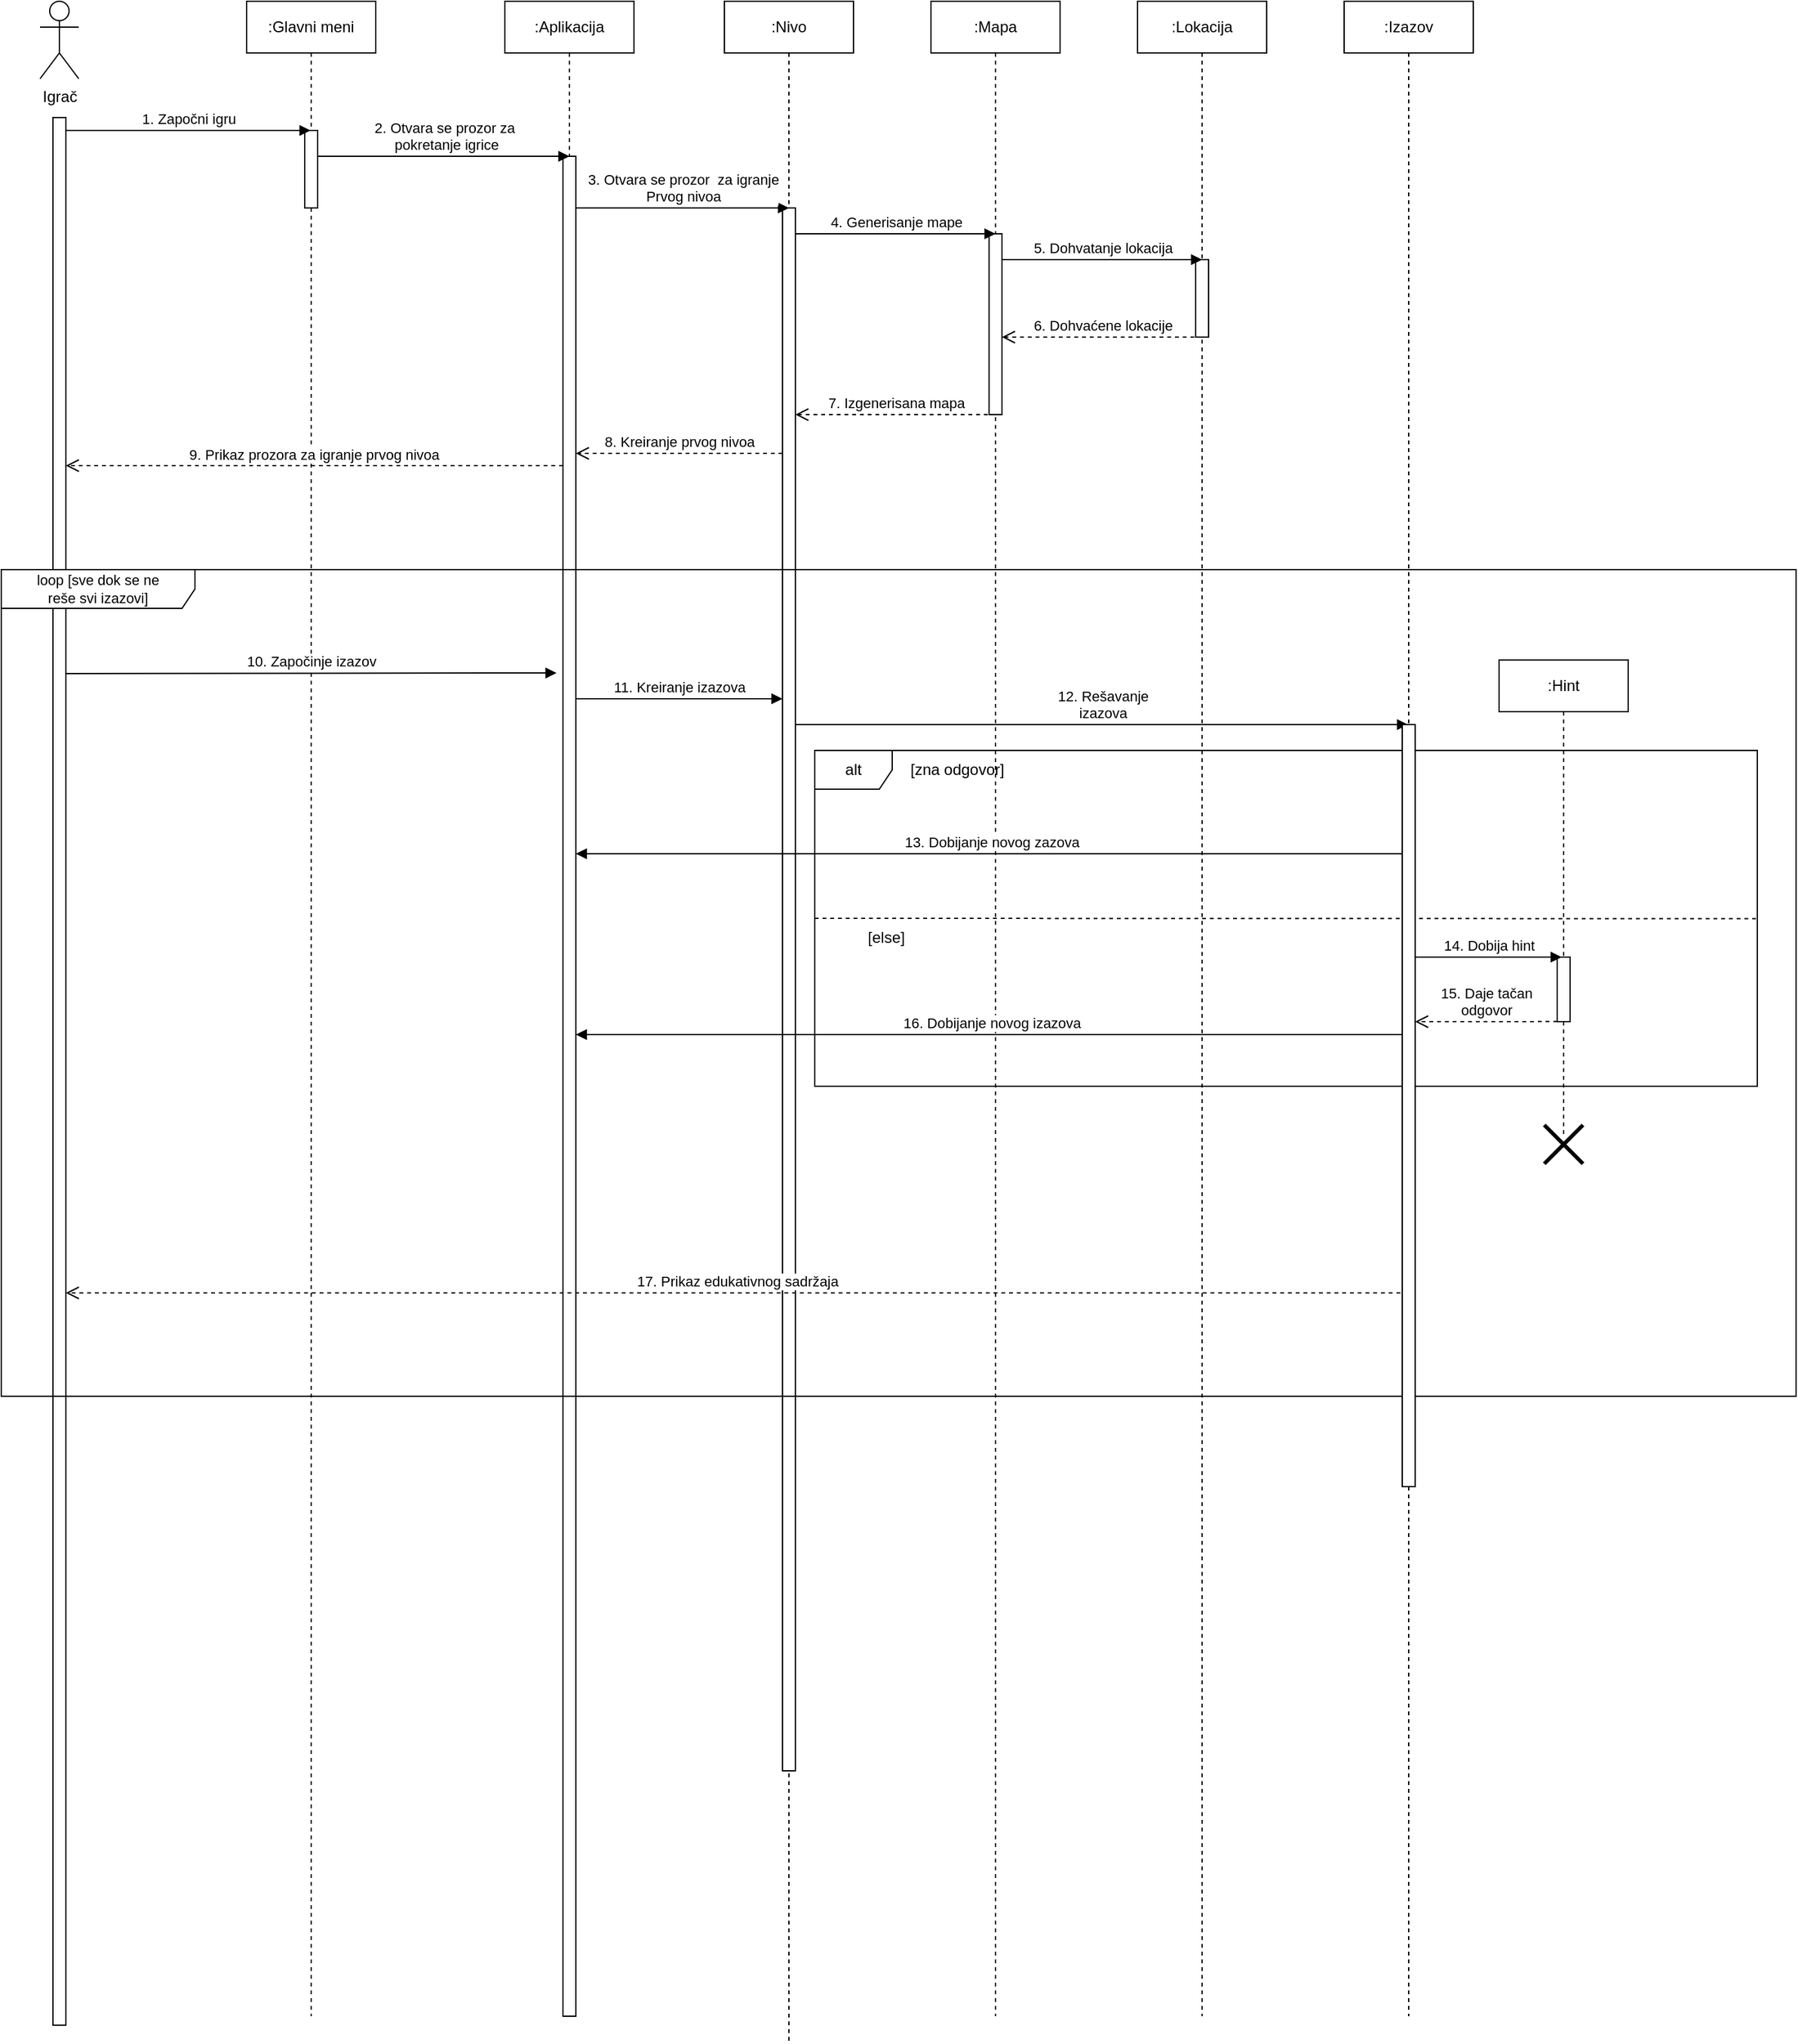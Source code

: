 <mxfile version="22.1.4" type="github">
  <diagram name="Page-1" id="2YBvvXClWsGukQMizWep">
    <mxGraphModel dx="1114" dy="615" grid="1" gridSize="10" guides="1" tooltips="1" connect="1" arrows="1" fold="1" page="1" pageScale="1" pageWidth="850" pageHeight="1100" math="0" shadow="0">
      <root>
        <mxCell id="0" />
        <mxCell id="1" parent="0" />
        <mxCell id="hXXFAV3YxGBH0Ydvt_z7-7" value="Igrač" style="shape=umlActor;verticalLabelPosition=bottom;verticalAlign=top;html=1;" parent="1" vertex="1">
          <mxGeometry x="40" y="40" width="30" height="60" as="geometry" />
        </mxCell>
        <mxCell id="hXXFAV3YxGBH0Ydvt_z7-12" value="" style="rounded=0;whiteSpace=wrap;html=1;rotation=90;" parent="1" vertex="1">
          <mxGeometry x="-683.45" y="863.46" width="1476.93" height="10" as="geometry" />
        </mxCell>
        <mxCell id="hXXFAV3YxGBH0Ydvt_z7-16" value=":Glavni meni" style="shape=umlLifeline;perimeter=lifelinePerimeter;whiteSpace=wrap;html=1;container=0;dropTarget=0;collapsible=0;recursiveResize=0;outlineConnect=0;portConstraint=eastwest;newEdgeStyle={&quot;edgeStyle&quot;:&quot;elbowEdgeStyle&quot;,&quot;elbow&quot;:&quot;vertical&quot;,&quot;curved&quot;:0,&quot;rounded&quot;:0};" parent="1" vertex="1">
          <mxGeometry x="200" y="40" width="100" height="1560" as="geometry" />
        </mxCell>
        <mxCell id="hXXFAV3YxGBH0Ydvt_z7-17" value="" style="html=1;points=[];perimeter=orthogonalPerimeter;outlineConnect=0;targetShapes=umlLifeline;portConstraint=eastwest;newEdgeStyle={&quot;edgeStyle&quot;:&quot;elbowEdgeStyle&quot;,&quot;elbow&quot;:&quot;vertical&quot;,&quot;curved&quot;:0,&quot;rounded&quot;:0};" parent="hXXFAV3YxGBH0Ydvt_z7-16" vertex="1">
          <mxGeometry x="45" y="100" width="10" height="60" as="geometry" />
        </mxCell>
        <mxCell id="hXXFAV3YxGBH0Ydvt_z7-18" value=":Aplikacija" style="shape=umlLifeline;perimeter=lifelinePerimeter;whiteSpace=wrap;html=1;container=0;dropTarget=0;collapsible=0;recursiveResize=0;outlineConnect=0;portConstraint=eastwest;newEdgeStyle={&quot;edgeStyle&quot;:&quot;elbowEdgeStyle&quot;,&quot;elbow&quot;:&quot;vertical&quot;,&quot;curved&quot;:0,&quot;rounded&quot;:0};size=40;" parent="1" vertex="1">
          <mxGeometry x="400" y="40" width="100" height="1560" as="geometry" />
        </mxCell>
        <mxCell id="hXXFAV3YxGBH0Ydvt_z7-19" value="" style="html=1;points=[];perimeter=orthogonalPerimeter;outlineConnect=0;targetShapes=umlLifeline;portConstraint=eastwest;newEdgeStyle={&quot;edgeStyle&quot;:&quot;elbowEdgeStyle&quot;,&quot;elbow&quot;:&quot;vertical&quot;,&quot;curved&quot;:0,&quot;rounded&quot;:0};" parent="hXXFAV3YxGBH0Ydvt_z7-18" vertex="1">
          <mxGeometry x="45" y="120" width="10" height="1440" as="geometry" />
        </mxCell>
        <mxCell id="hXXFAV3YxGBH0Ydvt_z7-20" value=":Nivo" style="shape=umlLifeline;perimeter=lifelinePerimeter;whiteSpace=wrap;html=1;container=0;dropTarget=0;collapsible=0;recursiveResize=0;outlineConnect=0;portConstraint=eastwest;newEdgeStyle={&quot;edgeStyle&quot;:&quot;elbowEdgeStyle&quot;,&quot;elbow&quot;:&quot;vertical&quot;,&quot;curved&quot;:0,&quot;rounded&quot;:0};" parent="1" vertex="1">
          <mxGeometry x="570" y="40" width="100" height="1580" as="geometry" />
        </mxCell>
        <mxCell id="hXXFAV3YxGBH0Ydvt_z7-21" value="" style="html=1;points=[];perimeter=orthogonalPerimeter;outlineConnect=0;targetShapes=umlLifeline;portConstraint=eastwest;newEdgeStyle={&quot;edgeStyle&quot;:&quot;elbowEdgeStyle&quot;,&quot;elbow&quot;:&quot;vertical&quot;,&quot;curved&quot;:0,&quot;rounded&quot;:0};" parent="hXXFAV3YxGBH0Ydvt_z7-20" vertex="1">
          <mxGeometry x="45" y="160" width="10" height="1210" as="geometry" />
        </mxCell>
        <mxCell id="hXXFAV3YxGBH0Ydvt_z7-22" value="1. Započni igru" style="html=1;verticalAlign=bottom;endArrow=block;edgeStyle=elbowEdgeStyle;elbow=vertical;curved=0;rounded=0;" parent="1" target="hXXFAV3YxGBH0Ydvt_z7-16" edge="1">
          <mxGeometry relative="1" as="geometry">
            <mxPoint x="60" y="140" as="sourcePoint" />
            <Array as="points">
              <mxPoint x="145" y="140" />
            </Array>
            <mxPoint x="230" y="140" as="targetPoint" />
          </mxGeometry>
        </mxCell>
        <mxCell id="hXXFAV3YxGBH0Ydvt_z7-23" value="&lt;div&gt;2. Otvara se prozor za&lt;/div&gt;&lt;div&gt;&amp;nbsp;pokretanje igrice&lt;br&gt;&lt;/div&gt;" style="html=1;verticalAlign=bottom;endArrow=block;edgeStyle=elbowEdgeStyle;elbow=vertical;curved=0;rounded=0;" parent="1" source="hXXFAV3YxGBH0Ydvt_z7-17" edge="1">
          <mxGeometry x="0.005" relative="1" as="geometry">
            <mxPoint x="260" y="160" as="sourcePoint" />
            <Array as="points">
              <mxPoint x="365" y="160" />
            </Array>
            <mxPoint x="450" y="160" as="targetPoint" />
            <mxPoint as="offset" />
          </mxGeometry>
        </mxCell>
        <mxCell id="hXXFAV3YxGBH0Ydvt_z7-24" value=":Mapa" style="shape=umlLifeline;perimeter=lifelinePerimeter;whiteSpace=wrap;html=1;container=0;dropTarget=0;collapsible=0;recursiveResize=0;outlineConnect=0;portConstraint=eastwest;newEdgeStyle={&quot;edgeStyle&quot;:&quot;elbowEdgeStyle&quot;,&quot;elbow&quot;:&quot;vertical&quot;,&quot;curved&quot;:0,&quot;rounded&quot;:0};" parent="1" vertex="1">
          <mxGeometry x="730" y="40" width="100" height="1560" as="geometry" />
        </mxCell>
        <mxCell id="hXXFAV3YxGBH0Ydvt_z7-25" value="" style="html=1;points=[];perimeter=orthogonalPerimeter;outlineConnect=0;targetShapes=umlLifeline;portConstraint=eastwest;newEdgeStyle={&quot;edgeStyle&quot;:&quot;elbowEdgeStyle&quot;,&quot;elbow&quot;:&quot;vertical&quot;,&quot;curved&quot;:0,&quot;rounded&quot;:0};" parent="hXXFAV3YxGBH0Ydvt_z7-24" vertex="1">
          <mxGeometry x="45" y="180" width="10" height="140" as="geometry" />
        </mxCell>
        <mxCell id="hXXFAV3YxGBH0Ydvt_z7-26" value="&lt;div&gt;3. Otvara se prozor&amp;nbsp; za igranje&lt;/div&gt;&lt;div&gt;Prvog nivoa&lt;br&gt;&lt;/div&gt;" style="html=1;verticalAlign=bottom;endArrow=block;edgeStyle=elbowEdgeStyle;elbow=vertical;curved=0;rounded=0;" parent="1" source="hXXFAV3YxGBH0Ydvt_z7-19" edge="1">
          <mxGeometry x="-0.001" relative="1" as="geometry">
            <mxPoint x="460" y="200" as="sourcePoint" />
            <Array as="points" />
            <mxPoint x="620.07" y="199.86" as="targetPoint" />
            <mxPoint as="offset" />
          </mxGeometry>
        </mxCell>
        <mxCell id="hXXFAV3YxGBH0Ydvt_z7-27" value=":Lokacija" style="shape=umlLifeline;perimeter=lifelinePerimeter;whiteSpace=wrap;html=1;container=0;dropTarget=0;collapsible=0;recursiveResize=0;outlineConnect=0;portConstraint=eastwest;newEdgeStyle={&quot;edgeStyle&quot;:&quot;elbowEdgeStyle&quot;,&quot;elbow&quot;:&quot;vertical&quot;,&quot;curved&quot;:0,&quot;rounded&quot;:0};" parent="1" vertex="1">
          <mxGeometry x="890" y="40" width="100" height="1560" as="geometry" />
        </mxCell>
        <mxCell id="hXXFAV3YxGBH0Ydvt_z7-28" value="" style="html=1;points=[];perimeter=orthogonalPerimeter;outlineConnect=0;targetShapes=umlLifeline;portConstraint=eastwest;newEdgeStyle={&quot;edgeStyle&quot;:&quot;elbowEdgeStyle&quot;,&quot;elbow&quot;:&quot;vertical&quot;,&quot;curved&quot;:0,&quot;rounded&quot;:0};" parent="hXXFAV3YxGBH0Ydvt_z7-27" vertex="1">
          <mxGeometry x="45" y="200" width="10" height="60" as="geometry" />
        </mxCell>
        <mxCell id="hXXFAV3YxGBH0Ydvt_z7-29" value="4. Generisanje mape" style="html=1;verticalAlign=bottom;endArrow=block;edgeStyle=elbowEdgeStyle;elbow=vertical;curved=0;rounded=0;" parent="1" source="hXXFAV3YxGBH0Ydvt_z7-21" edge="1">
          <mxGeometry x="-0.001" relative="1" as="geometry">
            <mxPoint x="630" y="220" as="sourcePoint" />
            <Array as="points" />
            <mxPoint x="780" y="220" as="targetPoint" />
            <mxPoint as="offset" />
          </mxGeometry>
        </mxCell>
        <mxCell id="hXXFAV3YxGBH0Ydvt_z7-30" value="&lt;div&gt;5. Dohvatanje lokacija&lt;br&gt;&lt;/div&gt;" style="html=1;verticalAlign=bottom;endArrow=block;edgeStyle=elbowEdgeStyle;elbow=vertical;curved=0;rounded=0;" parent="1" source="hXXFAV3YxGBH0Ydvt_z7-25" edge="1">
          <mxGeometry x="-0.001" relative="1" as="geometry">
            <mxPoint x="790" y="240" as="sourcePoint" />
            <Array as="points" />
            <mxPoint x="940" y="240" as="targetPoint" />
            <mxPoint as="offset" />
          </mxGeometry>
        </mxCell>
        <mxCell id="7DguIUnYp568yveDQBID-1" value="9. Prikaz prozora za igranje prvog nivoa" style="html=1;verticalAlign=bottom;endArrow=open;dashed=1;endSize=8;edgeStyle=elbowEdgeStyle;elbow=vertical;curved=0;rounded=0;" parent="1" source="hXXFAV3YxGBH0Ydvt_z7-19" edge="1">
          <mxGeometry relative="1" as="geometry">
            <mxPoint x="60" y="400" as="targetPoint" />
            <Array as="points">
              <mxPoint x="365" y="399.5" />
            </Array>
            <mxPoint x="440" y="399.5" as="sourcePoint" />
          </mxGeometry>
        </mxCell>
        <mxCell id="7DguIUnYp568yveDQBID-2" value="&lt;div&gt;6. Dohvaćene lokacije&lt;/div&gt;" style="html=1;verticalAlign=bottom;endArrow=open;dashed=1;endSize=8;edgeStyle=elbowEdgeStyle;elbow=vertical;curved=0;rounded=0;" parent="1" target="hXXFAV3YxGBH0Ydvt_z7-25" edge="1">
          <mxGeometry relative="1" as="geometry">
            <mxPoint x="790" y="300" as="targetPoint" />
            <Array as="points">
              <mxPoint x="865" y="300" />
            </Array>
            <mxPoint x="940" y="300" as="sourcePoint" />
          </mxGeometry>
        </mxCell>
        <mxCell id="7DguIUnYp568yveDQBID-3" value="7. Izgenerisana mapa" style="html=1;verticalAlign=bottom;endArrow=open;dashed=1;endSize=8;edgeStyle=elbowEdgeStyle;elbow=vertical;curved=0;rounded=0;" parent="1" target="hXXFAV3YxGBH0Ydvt_z7-21" edge="1">
          <mxGeometry relative="1" as="geometry">
            <mxPoint x="630" y="360" as="targetPoint" />
            <Array as="points" />
            <mxPoint x="780" y="360" as="sourcePoint" />
          </mxGeometry>
        </mxCell>
        <mxCell id="7DguIUnYp568yveDQBID-4" value="8. Kreiranje prvog nivoa" style="html=1;verticalAlign=bottom;endArrow=open;dashed=1;endSize=8;edgeStyle=elbowEdgeStyle;elbow=vertical;curved=0;rounded=0;" parent="1" source="hXXFAV3YxGBH0Ydvt_z7-21" target="hXXFAV3YxGBH0Ydvt_z7-19" edge="1">
          <mxGeometry relative="1" as="geometry">
            <mxPoint x="460" y="390" as="targetPoint" />
            <Array as="points">
              <mxPoint x="545" y="390" />
            </Array>
            <mxPoint x="620" y="390" as="sourcePoint" />
          </mxGeometry>
        </mxCell>
        <mxCell id="7DguIUnYp568yveDQBID-6" value="&lt;div style=&quot;font-size: 11px;&quot;&gt;&lt;font style=&quot;font-size: 11px;&quot;&gt;loop [sve dok se ne&lt;/font&gt;&lt;/div&gt;&lt;div style=&quot;font-size: 11px;&quot;&gt;&lt;font style=&quot;font-size: 11px;&quot;&gt;reše svi izazovi]&lt;br&gt;&lt;/font&gt;&lt;/div&gt;" style="shape=umlFrame;whiteSpace=wrap;html=1;pointerEvents=0;width=150;height=30;" parent="1" vertex="1">
          <mxGeometry x="10" y="480" width="1390" height="640" as="geometry" />
        </mxCell>
        <mxCell id="7DguIUnYp568yveDQBID-7" value="10. Započinje izazov" style="html=1;verticalAlign=bottom;endArrow=block;edgeStyle=elbowEdgeStyle;elbow=vertical;curved=0;rounded=0;exitX=0.313;exitY=0.001;exitDx=0;exitDy=0;exitPerimeter=0;" parent="1" edge="1">
          <mxGeometry relative="1" as="geometry">
            <mxPoint x="60.005" y="560.473" as="sourcePoint" />
            <Array as="points">
              <mxPoint x="335" y="560" />
            </Array>
            <mxPoint x="440" y="560" as="targetPoint" />
          </mxGeometry>
        </mxCell>
        <mxCell id="7DguIUnYp568yveDQBID-8" value="&lt;div&gt;11. Kreiranje izazova&lt;/div&gt;" style="html=1;verticalAlign=bottom;endArrow=block;edgeStyle=elbowEdgeStyle;elbow=vertical;curved=0;rounded=0;" parent="1" source="hXXFAV3YxGBH0Ydvt_z7-19" target="hXXFAV3YxGBH0Ydvt_z7-21" edge="1">
          <mxGeometry relative="1" as="geometry">
            <mxPoint x="460" y="580" as="sourcePoint" />
            <Array as="points">
              <mxPoint x="545" y="580" />
            </Array>
            <mxPoint x="610" y="580" as="targetPoint" />
          </mxGeometry>
        </mxCell>
        <mxCell id="7DguIUnYp568yveDQBID-10" value="&lt;div&gt;12. Rešavanje&lt;/div&gt;&lt;div&gt;izazova&lt;br&gt;&lt;/div&gt;" style="html=1;verticalAlign=bottom;endArrow=block;edgeStyle=elbowEdgeStyle;elbow=vertical;curved=0;rounded=0;" parent="1" source="hXXFAV3YxGBH0Ydvt_z7-21" target="7DguIUnYp568yveDQBID-27" edge="1">
          <mxGeometry relative="1" as="geometry">
            <mxPoint x="630" y="600" as="sourcePoint" />
            <Array as="points">
              <mxPoint x="690" y="600" />
            </Array>
            <mxPoint x="775" y="600" as="targetPoint" />
          </mxGeometry>
        </mxCell>
        <mxCell id="7DguIUnYp568yveDQBID-11" value="17. Prikaz edukativnog sadržaja" style="html=1;verticalAlign=bottom;endArrow=open;dashed=1;endSize=8;edgeStyle=elbowEdgeStyle;elbow=vertical;curved=0;rounded=0;" parent="1" source="7DguIUnYp568yveDQBID-27" edge="1">
          <mxGeometry relative="1" as="geometry">
            <mxPoint x="60" y="1040" as="targetPoint" />
            <Array as="points">
              <mxPoint x="695" y="1040" />
            </Array>
            <mxPoint x="775" y="1040" as="sourcePoint" />
          </mxGeometry>
        </mxCell>
        <mxCell id="7DguIUnYp568yveDQBID-13" value=":Hint" style="shape=umlLifeline;perimeter=lifelinePerimeter;whiteSpace=wrap;html=1;container=0;dropTarget=0;collapsible=0;recursiveResize=0;outlineConnect=0;portConstraint=eastwest;newEdgeStyle={&quot;edgeStyle&quot;:&quot;elbowEdgeStyle&quot;,&quot;elbow&quot;:&quot;vertical&quot;,&quot;curved&quot;:0,&quot;rounded&quot;:0};" parent="1" vertex="1">
          <mxGeometry x="1170" y="550" width="100" height="370" as="geometry" />
        </mxCell>
        <mxCell id="7DguIUnYp568yveDQBID-14" value="" style="html=1;points=[];perimeter=orthogonalPerimeter;outlineConnect=0;targetShapes=umlLifeline;portConstraint=eastwest;newEdgeStyle={&quot;edgeStyle&quot;:&quot;elbowEdgeStyle&quot;,&quot;elbow&quot;:&quot;vertical&quot;,&quot;curved&quot;:0,&quot;rounded&quot;:0};" parent="7DguIUnYp568yveDQBID-13" vertex="1">
          <mxGeometry x="45" y="230" width="10" height="50" as="geometry" />
        </mxCell>
        <mxCell id="7DguIUnYp568yveDQBID-15" value="alt" style="shape=umlFrame;whiteSpace=wrap;html=1;pointerEvents=0;" parent="1" vertex="1">
          <mxGeometry x="640" y="620" width="730" height="260" as="geometry" />
        </mxCell>
        <mxCell id="7DguIUnYp568yveDQBID-17" value="" style="endArrow=none;dashed=1;html=1;rounded=0;entryX=1.002;entryY=0.501;entryDx=0;entryDy=0;entryPerimeter=0;exitX=0;exitY=0.5;exitDx=0;exitDy=0;exitPerimeter=0;" parent="1" source="7DguIUnYp568yveDQBID-15" target="7DguIUnYp568yveDQBID-15" edge="1">
          <mxGeometry width="50" height="50" relative="1" as="geometry">
            <mxPoint x="650" y="740" as="sourcePoint" />
            <mxPoint x="890" y="740" as="targetPoint" />
          </mxGeometry>
        </mxCell>
        <mxCell id="7DguIUnYp568yveDQBID-19" value="[else]" style="text;html=1;align=center;verticalAlign=middle;resizable=0;points=[];autosize=1;strokeColor=none;fillColor=none;" parent="1" vertex="1">
          <mxGeometry x="670" y="750" width="50" height="30" as="geometry" />
        </mxCell>
        <mxCell id="7DguIUnYp568yveDQBID-20" value="[zna odgovor]" style="text;html=1;align=center;verticalAlign=middle;resizable=0;points=[];autosize=1;strokeColor=none;fillColor=none;" parent="1" vertex="1">
          <mxGeometry x="700" y="620" width="100" height="30" as="geometry" />
        </mxCell>
        <mxCell id="7DguIUnYp568yveDQBID-21" value="&lt;div&gt;13. Dobijanje novog zazova&lt;br&gt;&lt;/div&gt;" style="html=1;verticalAlign=bottom;endArrow=block;edgeStyle=elbowEdgeStyle;elbow=vertical;curved=0;rounded=0;" parent="1" source="7DguIUnYp568yveDQBID-27" target="hXXFAV3YxGBH0Ydvt_z7-19" edge="1">
          <mxGeometry relative="1" as="geometry">
            <mxPoint x="775" y="700" as="sourcePoint" />
            <Array as="points">
              <mxPoint x="700" y="700" />
            </Array>
            <mxPoint x="630" y="700" as="targetPoint" />
          </mxGeometry>
        </mxCell>
        <mxCell id="7DguIUnYp568yveDQBID-23" value="&lt;div&gt;14. Dobija hint&lt;/div&gt;" style="html=1;verticalAlign=bottom;endArrow=block;edgeStyle=elbowEdgeStyle;elbow=vertical;curved=0;rounded=0;" parent="1" source="7DguIUnYp568yveDQBID-28" edge="1">
          <mxGeometry relative="1" as="geometry">
            <mxPoint x="1140" y="780" as="sourcePoint" />
            <Array as="points">
              <mxPoint x="1218.48" y="780" />
            </Array>
            <mxPoint x="1218" y="780" as="targetPoint" />
          </mxGeometry>
        </mxCell>
        <mxCell id="7DguIUnYp568yveDQBID-24" value="&lt;div&gt;15. Daje tačan&lt;/div&gt;&lt;div&gt;odgovor&lt;br&gt;&lt;/div&gt;" style="html=1;verticalAlign=bottom;endArrow=open;dashed=1;endSize=8;edgeStyle=elbowEdgeStyle;elbow=vertical;curved=0;rounded=0;" parent="1" target="7DguIUnYp568yveDQBID-28" edge="1">
          <mxGeometry relative="1" as="geometry">
            <mxPoint x="1110" y="829.63" as="targetPoint" />
            <Array as="points" />
            <mxPoint x="1215.0" y="829.926" as="sourcePoint" />
          </mxGeometry>
        </mxCell>
        <mxCell id="7DguIUnYp568yveDQBID-25" value="&lt;div&gt;16. Dobijanje novog izazova&lt;br&gt;&lt;/div&gt;" style="html=1;verticalAlign=bottom;endArrow=block;edgeStyle=elbowEdgeStyle;elbow=vertical;curved=0;rounded=0;" parent="1" source="7DguIUnYp568yveDQBID-27" target="hXXFAV3YxGBH0Ydvt_z7-19" edge="1">
          <mxGeometry relative="1" as="geometry">
            <mxPoint x="775" y="840" as="sourcePoint" />
            <Array as="points">
              <mxPoint x="700" y="840" />
            </Array>
            <mxPoint x="625" y="840" as="targetPoint" />
          </mxGeometry>
        </mxCell>
        <mxCell id="7DguIUnYp568yveDQBID-26" value="" style="shape=umlDestroy;whiteSpace=wrap;html=1;strokeWidth=3;targetShapes=umlLifeline;" parent="1" vertex="1">
          <mxGeometry x="1205" y="910" width="30" height="30" as="geometry" />
        </mxCell>
        <mxCell id="7DguIUnYp568yveDQBID-27" value=":Izazov" style="shape=umlLifeline;perimeter=lifelinePerimeter;whiteSpace=wrap;html=1;container=0;dropTarget=0;collapsible=0;recursiveResize=0;outlineConnect=0;portConstraint=eastwest;newEdgeStyle={&quot;edgeStyle&quot;:&quot;elbowEdgeStyle&quot;,&quot;elbow&quot;:&quot;vertical&quot;,&quot;curved&quot;:0,&quot;rounded&quot;:0};" parent="1" vertex="1">
          <mxGeometry x="1050" y="40" width="100" height="1560" as="geometry" />
        </mxCell>
        <mxCell id="7DguIUnYp568yveDQBID-28" value="" style="html=1;points=[];perimeter=orthogonalPerimeter;outlineConnect=0;targetShapes=umlLifeline;portConstraint=eastwest;newEdgeStyle={&quot;edgeStyle&quot;:&quot;elbowEdgeStyle&quot;,&quot;elbow&quot;:&quot;vertical&quot;,&quot;curved&quot;:0,&quot;rounded&quot;:0};" parent="7DguIUnYp568yveDQBID-27" vertex="1">
          <mxGeometry x="45" y="560" width="10" height="590" as="geometry" />
        </mxCell>
      </root>
    </mxGraphModel>
  </diagram>
</mxfile>
